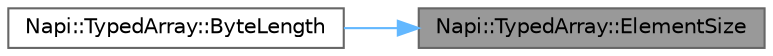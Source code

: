 digraph "Napi::TypedArray::ElementSize"
{
 // LATEX_PDF_SIZE
  bgcolor="transparent";
  edge [fontname=Helvetica,fontsize=10,labelfontname=Helvetica,labelfontsize=10];
  node [fontname=Helvetica,fontsize=10,shape=box,height=0.2,width=0.4];
  rankdir="RL";
  Node1 [id="Node000001",label="Napi::TypedArray::ElementSize",height=0.2,width=0.4,color="gray40", fillcolor="grey60", style="filled", fontcolor="black",tooltip="Gets the size in bytes of one element in the array."];
  Node1 -> Node2 [id="edge2_Node000001_Node000002",dir="back",color="steelblue1",style="solid",tooltip=" "];
  Node2 [id="Node000002",label="Napi::TypedArray::ByteLength",height=0.2,width=0.4,color="grey40", fillcolor="white", style="filled",URL="$class_napi_1_1_typed_array.html#a67e7d1f7fd0bfbefcfeeb361d5ffac08",tooltip="Gets the length of the array in bytes."];
}
